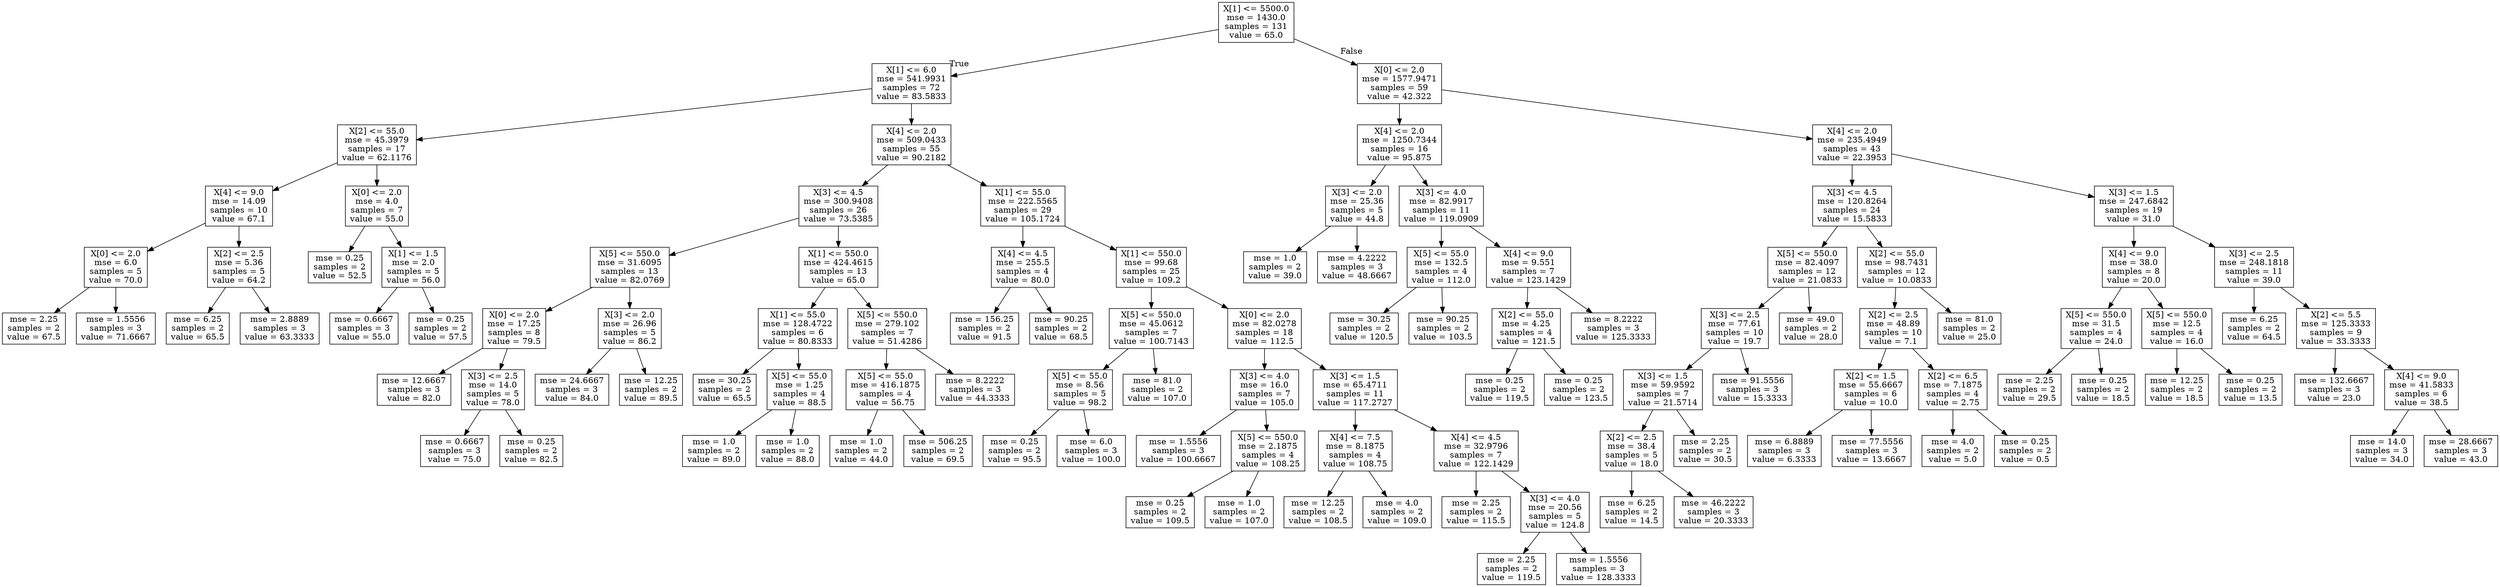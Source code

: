 digraph Tree {
node [shape=box] ;
0 [label="X[1] <= 5500.0\nmse = 1430.0\nsamples = 131\nvalue = 65.0"] ;
1 [label="X[1] <= 6.0\nmse = 541.9931\nsamples = 72\nvalue = 83.5833"] ;
0 -> 1 [labeldistance=2.5, labelangle=45, headlabel="True"] ;
2 [label="X[2] <= 55.0\nmse = 45.3979\nsamples = 17\nvalue = 62.1176"] ;
1 -> 2 ;
3 [label="X[4] <= 9.0\nmse = 14.09\nsamples = 10\nvalue = 67.1"] ;
2 -> 3 ;
4 [label="X[0] <= 2.0\nmse = 6.0\nsamples = 5\nvalue = 70.0"] ;
3 -> 4 ;
5 [label="mse = 2.25\nsamples = 2\nvalue = 67.5"] ;
4 -> 5 ;
6 [label="mse = 1.5556\nsamples = 3\nvalue = 71.6667"] ;
4 -> 6 ;
7 [label="X[2] <= 2.5\nmse = 5.36\nsamples = 5\nvalue = 64.2"] ;
3 -> 7 ;
8 [label="mse = 6.25\nsamples = 2\nvalue = 65.5"] ;
7 -> 8 ;
9 [label="mse = 2.8889\nsamples = 3\nvalue = 63.3333"] ;
7 -> 9 ;
10 [label="X[0] <= 2.0\nmse = 4.0\nsamples = 7\nvalue = 55.0"] ;
2 -> 10 ;
11 [label="mse = 0.25\nsamples = 2\nvalue = 52.5"] ;
10 -> 11 ;
12 [label="X[1] <= 1.5\nmse = 2.0\nsamples = 5\nvalue = 56.0"] ;
10 -> 12 ;
13 [label="mse = 0.6667\nsamples = 3\nvalue = 55.0"] ;
12 -> 13 ;
14 [label="mse = 0.25\nsamples = 2\nvalue = 57.5"] ;
12 -> 14 ;
15 [label="X[4] <= 2.0\nmse = 509.0433\nsamples = 55\nvalue = 90.2182"] ;
1 -> 15 ;
16 [label="X[3] <= 4.5\nmse = 300.9408\nsamples = 26\nvalue = 73.5385"] ;
15 -> 16 ;
17 [label="X[5] <= 550.0\nmse = 31.6095\nsamples = 13\nvalue = 82.0769"] ;
16 -> 17 ;
18 [label="X[0] <= 2.0\nmse = 17.25\nsamples = 8\nvalue = 79.5"] ;
17 -> 18 ;
19 [label="mse = 12.6667\nsamples = 3\nvalue = 82.0"] ;
18 -> 19 ;
20 [label="X[3] <= 2.5\nmse = 14.0\nsamples = 5\nvalue = 78.0"] ;
18 -> 20 ;
21 [label="mse = 0.6667\nsamples = 3\nvalue = 75.0"] ;
20 -> 21 ;
22 [label="mse = 0.25\nsamples = 2\nvalue = 82.5"] ;
20 -> 22 ;
23 [label="X[3] <= 2.0\nmse = 26.96\nsamples = 5\nvalue = 86.2"] ;
17 -> 23 ;
24 [label="mse = 24.6667\nsamples = 3\nvalue = 84.0"] ;
23 -> 24 ;
25 [label="mse = 12.25\nsamples = 2\nvalue = 89.5"] ;
23 -> 25 ;
26 [label="X[1] <= 550.0\nmse = 424.4615\nsamples = 13\nvalue = 65.0"] ;
16 -> 26 ;
27 [label="X[1] <= 55.0\nmse = 128.4722\nsamples = 6\nvalue = 80.8333"] ;
26 -> 27 ;
28 [label="mse = 30.25\nsamples = 2\nvalue = 65.5"] ;
27 -> 28 ;
29 [label="X[5] <= 55.0\nmse = 1.25\nsamples = 4\nvalue = 88.5"] ;
27 -> 29 ;
30 [label="mse = 1.0\nsamples = 2\nvalue = 89.0"] ;
29 -> 30 ;
31 [label="mse = 1.0\nsamples = 2\nvalue = 88.0"] ;
29 -> 31 ;
32 [label="X[5] <= 550.0\nmse = 279.102\nsamples = 7\nvalue = 51.4286"] ;
26 -> 32 ;
33 [label="X[5] <= 55.0\nmse = 416.1875\nsamples = 4\nvalue = 56.75"] ;
32 -> 33 ;
34 [label="mse = 1.0\nsamples = 2\nvalue = 44.0"] ;
33 -> 34 ;
35 [label="mse = 506.25\nsamples = 2\nvalue = 69.5"] ;
33 -> 35 ;
36 [label="mse = 8.2222\nsamples = 3\nvalue = 44.3333"] ;
32 -> 36 ;
37 [label="X[1] <= 55.0\nmse = 222.5565\nsamples = 29\nvalue = 105.1724"] ;
15 -> 37 ;
38 [label="X[4] <= 4.5\nmse = 255.5\nsamples = 4\nvalue = 80.0"] ;
37 -> 38 ;
39 [label="mse = 156.25\nsamples = 2\nvalue = 91.5"] ;
38 -> 39 ;
40 [label="mse = 90.25\nsamples = 2\nvalue = 68.5"] ;
38 -> 40 ;
41 [label="X[1] <= 550.0\nmse = 99.68\nsamples = 25\nvalue = 109.2"] ;
37 -> 41 ;
42 [label="X[5] <= 550.0\nmse = 45.0612\nsamples = 7\nvalue = 100.7143"] ;
41 -> 42 ;
43 [label="X[5] <= 55.0\nmse = 8.56\nsamples = 5\nvalue = 98.2"] ;
42 -> 43 ;
44 [label="mse = 0.25\nsamples = 2\nvalue = 95.5"] ;
43 -> 44 ;
45 [label="mse = 6.0\nsamples = 3\nvalue = 100.0"] ;
43 -> 45 ;
46 [label="mse = 81.0\nsamples = 2\nvalue = 107.0"] ;
42 -> 46 ;
47 [label="X[0] <= 2.0\nmse = 82.0278\nsamples = 18\nvalue = 112.5"] ;
41 -> 47 ;
48 [label="X[3] <= 4.0\nmse = 16.0\nsamples = 7\nvalue = 105.0"] ;
47 -> 48 ;
49 [label="mse = 1.5556\nsamples = 3\nvalue = 100.6667"] ;
48 -> 49 ;
50 [label="X[5] <= 550.0\nmse = 2.1875\nsamples = 4\nvalue = 108.25"] ;
48 -> 50 ;
51 [label="mse = 0.25\nsamples = 2\nvalue = 109.5"] ;
50 -> 51 ;
52 [label="mse = 1.0\nsamples = 2\nvalue = 107.0"] ;
50 -> 52 ;
53 [label="X[3] <= 1.5\nmse = 65.4711\nsamples = 11\nvalue = 117.2727"] ;
47 -> 53 ;
54 [label="X[4] <= 7.5\nmse = 8.1875\nsamples = 4\nvalue = 108.75"] ;
53 -> 54 ;
55 [label="mse = 12.25\nsamples = 2\nvalue = 108.5"] ;
54 -> 55 ;
56 [label="mse = 4.0\nsamples = 2\nvalue = 109.0"] ;
54 -> 56 ;
57 [label="X[4] <= 4.5\nmse = 32.9796\nsamples = 7\nvalue = 122.1429"] ;
53 -> 57 ;
58 [label="mse = 2.25\nsamples = 2\nvalue = 115.5"] ;
57 -> 58 ;
59 [label="X[3] <= 4.0\nmse = 20.56\nsamples = 5\nvalue = 124.8"] ;
57 -> 59 ;
60 [label="mse = 2.25\nsamples = 2\nvalue = 119.5"] ;
59 -> 60 ;
61 [label="mse = 1.5556\nsamples = 3\nvalue = 128.3333"] ;
59 -> 61 ;
62 [label="X[0] <= 2.0\nmse = 1577.9471\nsamples = 59\nvalue = 42.322"] ;
0 -> 62 [labeldistance=2.5, labelangle=-45, headlabel="False"] ;
63 [label="X[4] <= 2.0\nmse = 1250.7344\nsamples = 16\nvalue = 95.875"] ;
62 -> 63 ;
64 [label="X[3] <= 2.0\nmse = 25.36\nsamples = 5\nvalue = 44.8"] ;
63 -> 64 ;
65 [label="mse = 1.0\nsamples = 2\nvalue = 39.0"] ;
64 -> 65 ;
66 [label="mse = 4.2222\nsamples = 3\nvalue = 48.6667"] ;
64 -> 66 ;
67 [label="X[3] <= 4.0\nmse = 82.9917\nsamples = 11\nvalue = 119.0909"] ;
63 -> 67 ;
68 [label="X[5] <= 55.0\nmse = 132.5\nsamples = 4\nvalue = 112.0"] ;
67 -> 68 ;
69 [label="mse = 30.25\nsamples = 2\nvalue = 120.5"] ;
68 -> 69 ;
70 [label="mse = 90.25\nsamples = 2\nvalue = 103.5"] ;
68 -> 70 ;
71 [label="X[4] <= 9.0\nmse = 9.551\nsamples = 7\nvalue = 123.1429"] ;
67 -> 71 ;
72 [label="X[2] <= 55.0\nmse = 4.25\nsamples = 4\nvalue = 121.5"] ;
71 -> 72 ;
73 [label="mse = 0.25\nsamples = 2\nvalue = 119.5"] ;
72 -> 73 ;
74 [label="mse = 0.25\nsamples = 2\nvalue = 123.5"] ;
72 -> 74 ;
75 [label="mse = 8.2222\nsamples = 3\nvalue = 125.3333"] ;
71 -> 75 ;
76 [label="X[4] <= 2.0\nmse = 235.4949\nsamples = 43\nvalue = 22.3953"] ;
62 -> 76 ;
77 [label="X[3] <= 4.5\nmse = 120.8264\nsamples = 24\nvalue = 15.5833"] ;
76 -> 77 ;
78 [label="X[5] <= 550.0\nmse = 82.4097\nsamples = 12\nvalue = 21.0833"] ;
77 -> 78 ;
79 [label="X[3] <= 2.5\nmse = 77.61\nsamples = 10\nvalue = 19.7"] ;
78 -> 79 ;
80 [label="X[3] <= 1.5\nmse = 59.9592\nsamples = 7\nvalue = 21.5714"] ;
79 -> 80 ;
81 [label="X[2] <= 2.5\nmse = 38.4\nsamples = 5\nvalue = 18.0"] ;
80 -> 81 ;
82 [label="mse = 6.25\nsamples = 2\nvalue = 14.5"] ;
81 -> 82 ;
83 [label="mse = 46.2222\nsamples = 3\nvalue = 20.3333"] ;
81 -> 83 ;
84 [label="mse = 2.25\nsamples = 2\nvalue = 30.5"] ;
80 -> 84 ;
85 [label="mse = 91.5556\nsamples = 3\nvalue = 15.3333"] ;
79 -> 85 ;
86 [label="mse = 49.0\nsamples = 2\nvalue = 28.0"] ;
78 -> 86 ;
87 [label="X[2] <= 55.0\nmse = 98.7431\nsamples = 12\nvalue = 10.0833"] ;
77 -> 87 ;
88 [label="X[2] <= 2.5\nmse = 48.89\nsamples = 10\nvalue = 7.1"] ;
87 -> 88 ;
89 [label="X[2] <= 1.5\nmse = 55.6667\nsamples = 6\nvalue = 10.0"] ;
88 -> 89 ;
90 [label="mse = 6.8889\nsamples = 3\nvalue = 6.3333"] ;
89 -> 90 ;
91 [label="mse = 77.5556\nsamples = 3\nvalue = 13.6667"] ;
89 -> 91 ;
92 [label="X[2] <= 6.5\nmse = 7.1875\nsamples = 4\nvalue = 2.75"] ;
88 -> 92 ;
93 [label="mse = 4.0\nsamples = 2\nvalue = 5.0"] ;
92 -> 93 ;
94 [label="mse = 0.25\nsamples = 2\nvalue = 0.5"] ;
92 -> 94 ;
95 [label="mse = 81.0\nsamples = 2\nvalue = 25.0"] ;
87 -> 95 ;
96 [label="X[3] <= 1.5\nmse = 247.6842\nsamples = 19\nvalue = 31.0"] ;
76 -> 96 ;
97 [label="X[4] <= 9.0\nmse = 38.0\nsamples = 8\nvalue = 20.0"] ;
96 -> 97 ;
98 [label="X[5] <= 550.0\nmse = 31.5\nsamples = 4\nvalue = 24.0"] ;
97 -> 98 ;
99 [label="mse = 2.25\nsamples = 2\nvalue = 29.5"] ;
98 -> 99 ;
100 [label="mse = 0.25\nsamples = 2\nvalue = 18.5"] ;
98 -> 100 ;
101 [label="X[5] <= 550.0\nmse = 12.5\nsamples = 4\nvalue = 16.0"] ;
97 -> 101 ;
102 [label="mse = 12.25\nsamples = 2\nvalue = 18.5"] ;
101 -> 102 ;
103 [label="mse = 0.25\nsamples = 2\nvalue = 13.5"] ;
101 -> 103 ;
104 [label="X[3] <= 2.5\nmse = 248.1818\nsamples = 11\nvalue = 39.0"] ;
96 -> 104 ;
105 [label="mse = 6.25\nsamples = 2\nvalue = 64.5"] ;
104 -> 105 ;
106 [label="X[2] <= 5.5\nmse = 125.3333\nsamples = 9\nvalue = 33.3333"] ;
104 -> 106 ;
107 [label="mse = 132.6667\nsamples = 3\nvalue = 23.0"] ;
106 -> 107 ;
108 [label="X[4] <= 9.0\nmse = 41.5833\nsamples = 6\nvalue = 38.5"] ;
106 -> 108 ;
109 [label="mse = 14.0\nsamples = 3\nvalue = 34.0"] ;
108 -> 109 ;
110 [label="mse = 28.6667\nsamples = 3\nvalue = 43.0"] ;
108 -> 110 ;
}